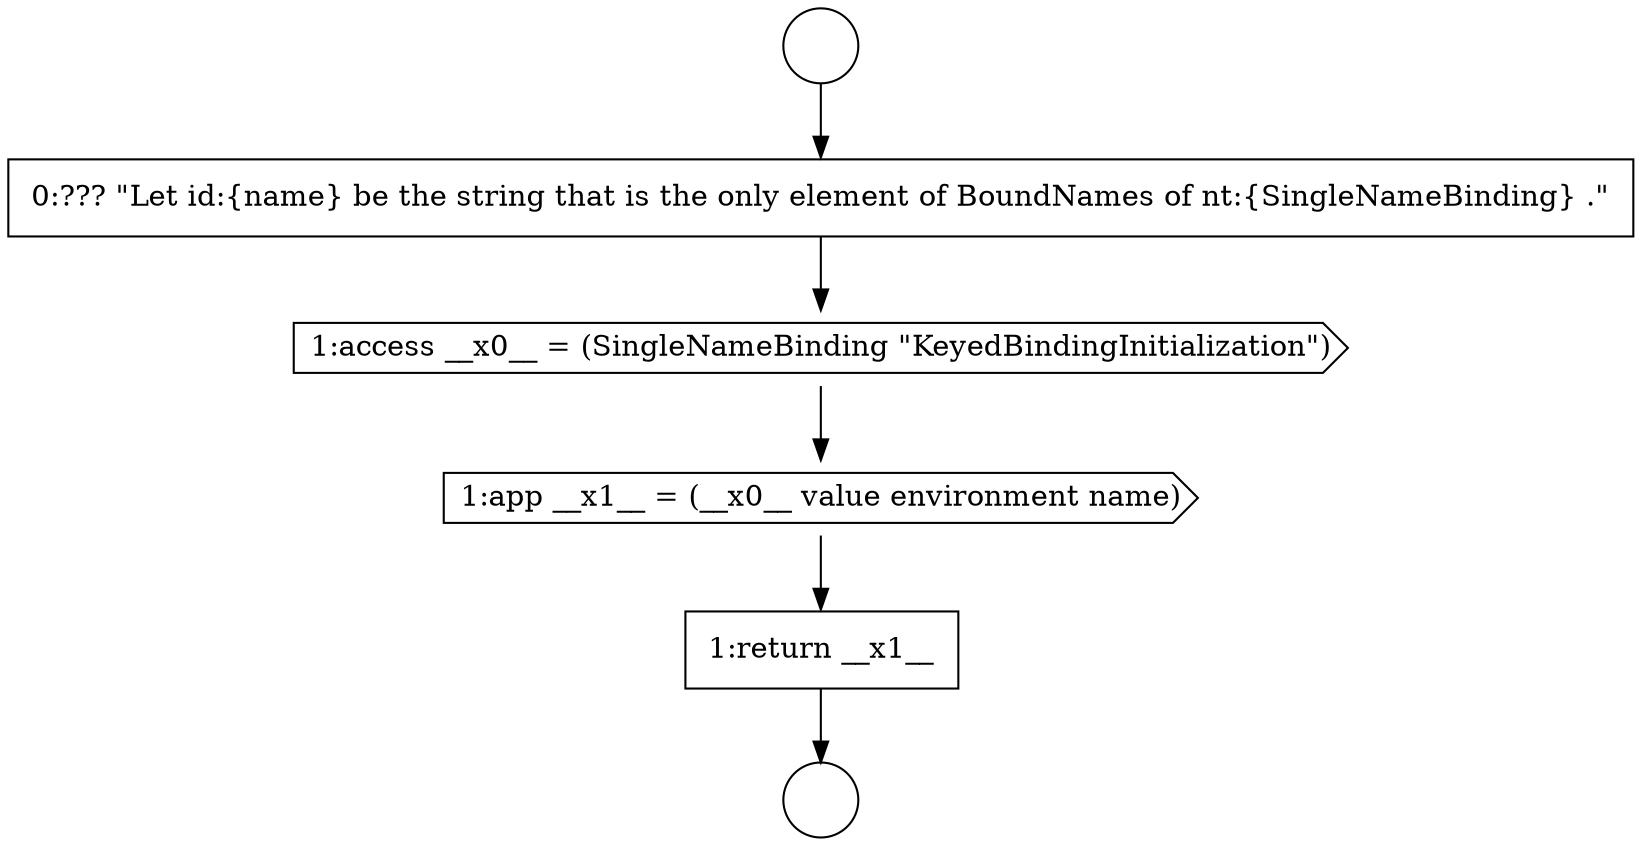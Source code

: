 digraph {
  node5929 [shape=circle label=" " color="black" fillcolor="white" style=filled]
  node5932 [shape=cds, label=<<font color="black">1:app __x1__ = (__x0__ value environment name)</font>> color="black" fillcolor="white" style=filled]
  node5930 [shape=none, margin=0, label=<<font color="black">
    <table border="0" cellborder="1" cellspacing="0" cellpadding="10">
      <tr><td align="left">0:??? &quot;Let id:{name} be the string that is the only element of BoundNames of nt:{SingleNameBinding} .&quot;</td></tr>
    </table>
  </font>> color="black" fillcolor="white" style=filled]
  node5928 [shape=circle label=" " color="black" fillcolor="white" style=filled]
  node5933 [shape=none, margin=0, label=<<font color="black">
    <table border="0" cellborder="1" cellspacing="0" cellpadding="10">
      <tr><td align="left">1:return __x1__</td></tr>
    </table>
  </font>> color="black" fillcolor="white" style=filled]
  node5931 [shape=cds, label=<<font color="black">1:access __x0__ = (SingleNameBinding &quot;KeyedBindingInitialization&quot;)</font>> color="black" fillcolor="white" style=filled]
  node5930 -> node5931 [ color="black"]
  node5931 -> node5932 [ color="black"]
  node5928 -> node5930 [ color="black"]
  node5933 -> node5929 [ color="black"]
  node5932 -> node5933 [ color="black"]
}
